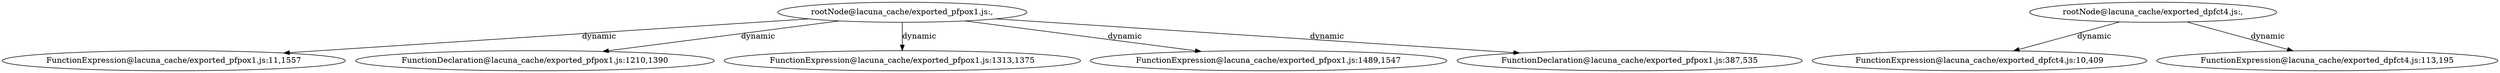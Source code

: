 digraph lacunaCG {
 "rootNode@lacuna_cache/exported_pfpox1.js:," -> "FunctionExpression@lacuna_cache/exported_pfpox1.js:11,1557" [label="dynamic" ];
 "rootNode@lacuna_cache/exported_pfpox1.js:," -> "FunctionDeclaration@lacuna_cache/exported_pfpox1.js:1210,1390" [label="dynamic" ];
 "rootNode@lacuna_cache/exported_pfpox1.js:," -> "FunctionExpression@lacuna_cache/exported_pfpox1.js:1313,1375" [label="dynamic" ];
 "rootNode@lacuna_cache/exported_pfpox1.js:," -> "FunctionExpression@lacuna_cache/exported_pfpox1.js:1489,1547" [label="dynamic" ];
 "rootNode@lacuna_cache/exported_pfpox1.js:," -> "FunctionDeclaration@lacuna_cache/exported_pfpox1.js:387,535" [label="dynamic" ];
 "rootNode@lacuna_cache/exported_dpfct4.js:," -> "FunctionExpression@lacuna_cache/exported_dpfct4.js:10,409" [label="dynamic" ];
 "rootNode@lacuna_cache/exported_dpfct4.js:," -> "FunctionExpression@lacuna_cache/exported_dpfct4.js:113,195" [label="dynamic" ];
 }